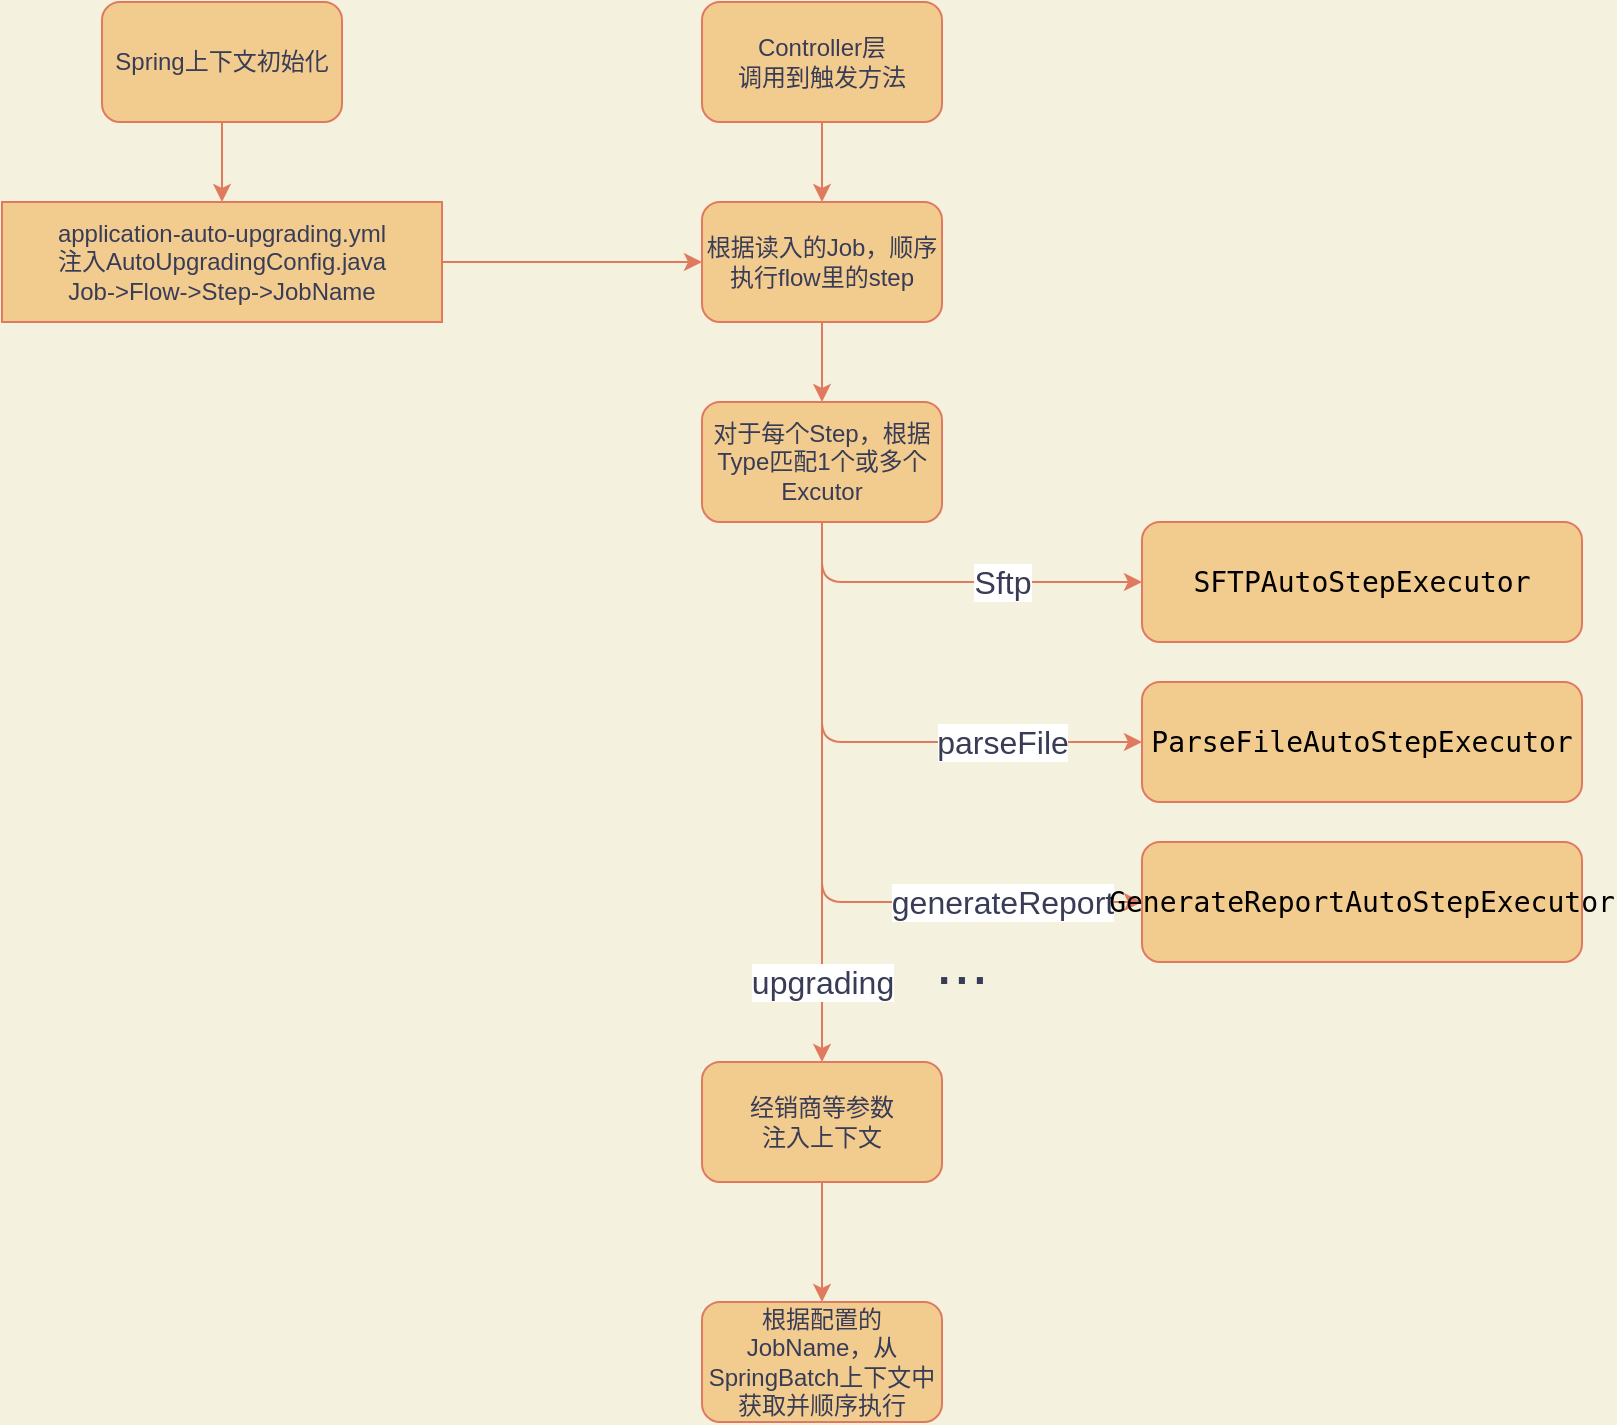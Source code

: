 <mxfile version="13.10.0" type="embed">
    <diagram id="C-7BoatS1rkwXfEbbwEP" name="Page-1">
        <mxGraphModel dx="943" dy="670" grid="1" gridSize="10" guides="1" tooltips="1" connect="1" arrows="1" fold="1" page="1" pageScale="1" pageWidth="827" pageHeight="1169" background="#F4F1DE" math="0" shadow="0">
            <root>
                <mxCell id="0"/>
                <mxCell id="1" parent="0"/>
                <mxCell id="7" style="edgeStyle=orthogonalEdgeStyle;curved=0;rounded=1;sketch=0;orthogonalLoop=1;jettySize=auto;html=1;exitX=0.5;exitY=1;exitDx=0;exitDy=0;entryX=0.5;entryY=0;entryDx=0;entryDy=0;strokeColor=#E07A5F;fillColor=#F2CC8F;fontColor=#393C56;labelBackgroundColor=#F4F1DE;" edge="1" parent="1" source="4" target="6">
                    <mxGeometry relative="1" as="geometry"/>
                </mxCell>
                <mxCell id="4" value="Spring上下文初始化" style="rounded=1;whiteSpace=wrap;html=1;sketch=0;strokeColor=#E07A5F;fillColor=#F2CC8F;fontColor=#393C56;" vertex="1" parent="1">
                    <mxGeometry x="69" y="30" width="120" height="60" as="geometry"/>
                </mxCell>
                <mxCell id="19" style="edgeStyle=orthogonalEdgeStyle;curved=0;rounded=1;sketch=0;orthogonalLoop=1;jettySize=auto;html=1;entryX=0;entryY=0.5;entryDx=0;entryDy=0;strokeColor=#E07A5F;fillColor=#F2CC8F;fontColor=#393C56;" edge="1" parent="1" source="6" target="14">
                    <mxGeometry relative="1" as="geometry"/>
                </mxCell>
                <mxCell id="6" value="&lt;div&gt;application-auto-upgrading.yml&lt;/div&gt;&lt;div&gt;注入AutoUpgradingConfig.java&lt;/div&gt;&lt;div&gt;Job-&amp;gt;Flow-&amp;gt;Step-&amp;gt;JobName&lt;/div&gt;" style="rounded=0;whiteSpace=wrap;html=1;sketch=0;strokeColor=#E07A5F;fillColor=#F2CC8F;fontColor=#393C56;" vertex="1" parent="1">
                    <mxGeometry x="19" y="130" width="220" height="60" as="geometry"/>
                </mxCell>
                <mxCell id="15" value="" style="edgeStyle=orthogonalEdgeStyle;curved=0;rounded=1;sketch=0;orthogonalLoop=1;jettySize=auto;html=1;strokeColor=#E07A5F;fillColor=#F2CC8F;fontColor=#393C56;" edge="1" parent="1" source="11" target="14">
                    <mxGeometry relative="1" as="geometry"/>
                </mxCell>
                <mxCell id="11" value="Controller层&lt;br&gt;调用到触发方法" style="rounded=1;whiteSpace=wrap;html=1;sketch=0;strokeColor=#E07A5F;fillColor=#F2CC8F;fontColor=#393C56;" vertex="1" parent="1">
                    <mxGeometry x="369" y="30" width="120" height="60" as="geometry"/>
                </mxCell>
                <mxCell id="21" value="" style="edgeStyle=orthogonalEdgeStyle;curved=0;rounded=1;sketch=0;orthogonalLoop=1;jettySize=auto;html=1;strokeColor=#E07A5F;fillColor=#F2CC8F;fontColor=#393C56;" edge="1" parent="1" source="14" target="20">
                    <mxGeometry relative="1" as="geometry"/>
                </mxCell>
                <mxCell id="14" value="根据读入的Job，顺序执行flow里的step" style="rounded=1;whiteSpace=wrap;html=1;sketch=0;strokeColor=#E07A5F;fillColor=#F2CC8F;fontColor=#393C56;" vertex="1" parent="1">
                    <mxGeometry x="369" y="130" width="120" height="60" as="geometry"/>
                </mxCell>
                <mxCell id="23" value="" style="edgeStyle=orthogonalEdgeStyle;curved=0;rounded=1;sketch=0;orthogonalLoop=1;jettySize=auto;html=1;strokeColor=#E07A5F;fillColor=#F2CC8F;fontColor=#393C56;" edge="1" parent="1" source="20" target="22">
                    <mxGeometry relative="1" as="geometry"/>
                </mxCell>
                <mxCell id="39" value="upgrading" style="edgeLabel;html=1;align=center;verticalAlign=middle;resizable=0;points=[];fontSize=16;fontColor=#393C56;" vertex="1" connectable="0" parent="23">
                    <mxGeometry x="0.659" relative="1" as="geometry">
                        <mxPoint y="6" as="offset"/>
                    </mxGeometry>
                </mxCell>
                <mxCell id="24" style="edgeStyle=orthogonalEdgeStyle;curved=0;rounded=1;sketch=0;orthogonalLoop=1;jettySize=auto;html=1;exitX=0.5;exitY=1;exitDx=0;exitDy=0;strokeColor=#E07A5F;fillColor=#F2CC8F;fontColor=#393C56;entryX=0;entryY=0.5;entryDx=0;entryDy=0;" edge="1" parent="1" source="20" target="25">
                    <mxGeometry relative="1" as="geometry">
                        <mxPoint x="579" y="330" as="targetPoint"/>
                    </mxGeometry>
                </mxCell>
                <mxCell id="26" value="Sftp" style="edgeLabel;html=1;align=center;verticalAlign=middle;resizable=0;points=[];fontColor=#393C56;fontSize=16;" vertex="1" connectable="0" parent="24">
                    <mxGeometry x="0.05" y="1" relative="1" as="geometry">
                        <mxPoint x="20" y="1" as="offset"/>
                    </mxGeometry>
                </mxCell>
                <mxCell id="30" style="edgeStyle=orthogonalEdgeStyle;curved=0;rounded=1;sketch=0;orthogonalLoop=1;jettySize=auto;html=1;exitX=0.5;exitY=1;exitDx=0;exitDy=0;entryX=0;entryY=0.5;entryDx=0;entryDy=0;strokeColor=#E07A5F;fillColor=#F2CC8F;fontColor=#393C56;" edge="1" parent="1" source="20" target="28">
                    <mxGeometry relative="1" as="geometry"/>
                </mxCell>
                <mxCell id="37" value="parseFile" style="edgeLabel;html=1;align=center;verticalAlign=middle;resizable=0;points=[];fontSize=16;fontColor=#393C56;" vertex="1" connectable="0" parent="30">
                    <mxGeometry x="0.308" y="1" relative="1" as="geometry">
                        <mxPoint x="23.33" y="1" as="offset"/>
                    </mxGeometry>
                </mxCell>
                <mxCell id="31" style="edgeStyle=orthogonalEdgeStyle;curved=0;rounded=1;sketch=0;orthogonalLoop=1;jettySize=auto;html=1;exitX=0.5;exitY=1;exitDx=0;exitDy=0;entryX=0;entryY=0.5;entryDx=0;entryDy=0;strokeColor=#E07A5F;fillColor=#F2CC8F;fontColor=#393C56;" edge="1" parent="1" source="20" target="29">
                    <mxGeometry relative="1" as="geometry"/>
                </mxCell>
                <mxCell id="38" value="generateReport" style="edgeLabel;html=1;align=center;verticalAlign=middle;resizable=0;points=[];fontSize=16;fontColor=#393C56;" vertex="1" connectable="0" parent="31">
                    <mxGeometry x="0.531" y="-1" relative="1" as="geometry">
                        <mxPoint x="11.67" y="-1" as="offset"/>
                    </mxGeometry>
                </mxCell>
                <mxCell id="20" value="对于每个Step，根据Type匹配1个或多个Excutor" style="rounded=1;whiteSpace=wrap;html=1;sketch=0;strokeColor=#E07A5F;fillColor=#F2CC8F;fontColor=#393C56;" vertex="1" parent="1">
                    <mxGeometry x="369" y="230" width="120" height="60" as="geometry"/>
                </mxCell>
                <mxCell id="40" style="edgeStyle=orthogonalEdgeStyle;curved=0;rounded=1;sketch=0;orthogonalLoop=1;jettySize=auto;html=1;exitX=0.5;exitY=1;exitDx=0;exitDy=0;strokeColor=#E07A5F;fillColor=#F2CC8F;fontSize=16;fontColor=#393C56;" edge="1" parent="1" source="22">
                    <mxGeometry relative="1" as="geometry">
                        <mxPoint x="429" y="680" as="targetPoint"/>
                    </mxGeometry>
                </mxCell>
                <mxCell id="22" value="经销商等参数&lt;br&gt;注入上下文" style="whiteSpace=wrap;html=1;rounded=1;fontColor=#393C56;strokeColor=#E07A5F;fillColor=#F2CC8F;sketch=0;" vertex="1" parent="1">
                    <mxGeometry x="369" y="560" width="120" height="60" as="geometry"/>
                </mxCell>
                <mxCell id="25" value="&lt;pre style=&quot;font-family: &amp;#34;inconsolata&amp;#34; , monospace ; font-size: 10.5pt&quot;&gt;&lt;font color=&quot;#000000&quot;&gt;SFTPAutoStepExecutor&lt;/font&gt;&lt;/pre&gt;" style="rounded=1;whiteSpace=wrap;html=1;sketch=0;strokeColor=#E07A5F;fillColor=#F2CC8F;fontColor=#393C56;" vertex="1" parent="1">
                    <mxGeometry x="589" y="290" width="220" height="60" as="geometry"/>
                </mxCell>
                <mxCell id="28" value="&lt;pre style=&quot;font-family: &amp;#34;inconsolata&amp;#34; , monospace ; font-size: 10.5pt&quot;&gt;&lt;font color=&quot;#000000&quot;&gt;ParseFileAutoStepExecutor&lt;/font&gt;&lt;/pre&gt;" style="rounded=1;whiteSpace=wrap;html=1;sketch=0;strokeColor=#E07A5F;fillColor=#F2CC8F;fontColor=#393C56;" vertex="1" parent="1">
                    <mxGeometry x="589" y="370" width="220" height="60" as="geometry"/>
                </mxCell>
                <mxCell id="29" value="&lt;pre style=&quot;font-family: &amp;#34;inconsolata&amp;#34; , monospace ; font-size: 10.5pt&quot;&gt;&lt;pre style=&quot;font-family: &amp;#34;inconsolata&amp;#34; , monospace ; font-size: 10.5pt&quot;&gt;&lt;font color=&quot;#000000&quot;&gt;GenerateReportAutoStepExecutor&lt;/font&gt;&lt;/pre&gt;&lt;/pre&gt;" style="rounded=1;whiteSpace=wrap;html=1;sketch=0;strokeColor=#E07A5F;fillColor=#F2CC8F;fontColor=#393C56;" vertex="1" parent="1">
                    <mxGeometry x="589" y="450" width="220" height="60" as="geometry"/>
                </mxCell>
                <mxCell id="33" value="..." style="text;html=1;strokeColor=none;fillColor=none;align=center;verticalAlign=middle;whiteSpace=wrap;rounded=0;labelBackgroundColor=none;sketch=0;fontColor=#393C56;fontSize=32;" vertex="1" parent="1">
                    <mxGeometry x="479" y="500" width="40" height="20" as="geometry"/>
                </mxCell>
                <mxCell id="34" style="edgeStyle=orthogonalEdgeStyle;curved=0;rounded=1;sketch=0;orthogonalLoop=1;jettySize=auto;html=1;exitX=0.5;exitY=1;exitDx=0;exitDy=0;strokeColor=#E07A5F;fillColor=#F2CC8F;fontSize=32;fontColor=#393C56;" edge="1" parent="1" source="33" target="33">
                    <mxGeometry relative="1" as="geometry"/>
                </mxCell>
                <mxCell id="41" value="根据配置的JobName，从SpringBatch上下文中获取并顺序执行" style="whiteSpace=wrap;html=1;rounded=1;fontColor=#393C56;strokeColor=#E07A5F;fillColor=#F2CC8F;sketch=0;" vertex="1" parent="1">
                    <mxGeometry x="369" y="680" width="120" height="60" as="geometry"/>
                </mxCell>
            </root>
        </mxGraphModel>
    </diagram>
</mxfile>